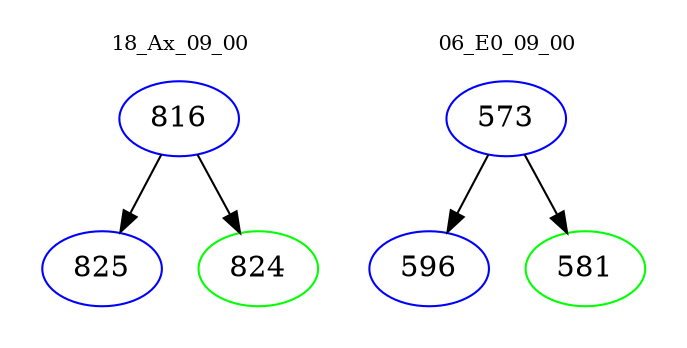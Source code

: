 digraph{
subgraph cluster_0 {
color = white
label = "18_Ax_09_00";
fontsize=10;
T0_816 [label="816", color="blue"]
T0_816 -> T0_825 [color="black"]
T0_825 [label="825", color="blue"]
T0_816 -> T0_824 [color="black"]
T0_824 [label="824", color="green"]
}
subgraph cluster_1 {
color = white
label = "06_E0_09_00";
fontsize=10;
T1_573 [label="573", color="blue"]
T1_573 -> T1_596 [color="black"]
T1_596 [label="596", color="blue"]
T1_573 -> T1_581 [color="black"]
T1_581 [label="581", color="green"]
}
}
